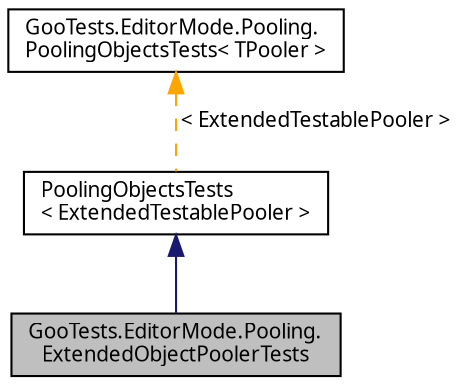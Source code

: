 digraph "GooTests.EditorMode.Pooling.ExtendedObjectPoolerTests"
{
 // LATEX_PDF_SIZE
  edge [fontname="Calibrii",fontsize="10",labelfontname="Calibrii",labelfontsize="10"];
  node [fontname="Calibrii",fontsize="10",shape=record];
  Node1 [label="GooTests.EditorMode.Pooling.\lExtendedObjectPoolerTests",height=0.2,width=0.4,color="black", fillcolor="grey75", style="filled", fontcolor="black",tooltip=" "];
  Node2 -> Node1 [dir="back",color="midnightblue",fontsize="10",style="solid",fontname="Calibrii"];
  Node2 [label="PoolingObjectsTests\l\< ExtendedTestablePooler \>",height=0.2,width=0.4,color="black", fillcolor="white", style="filled",URL="$d5/d59/classGooTests_1_1EditorMode_1_1Pooling_1_1PoolingObjectsTests.html",tooltip=" "];
  Node3 -> Node2 [dir="back",color="orange",fontsize="10",style="dashed",label=" \< ExtendedTestablePooler \>" ,fontname="Calibrii"];
  Node3 [label="GooTests.EditorMode.Pooling.\lPoolingObjectsTests\< TPooler \>",height=0.2,width=0.4,color="black", fillcolor="white", style="filled",URL="$d5/d59/classGooTests_1_1EditorMode_1_1Pooling_1_1PoolingObjectsTests.html",tooltip=" "];
}
